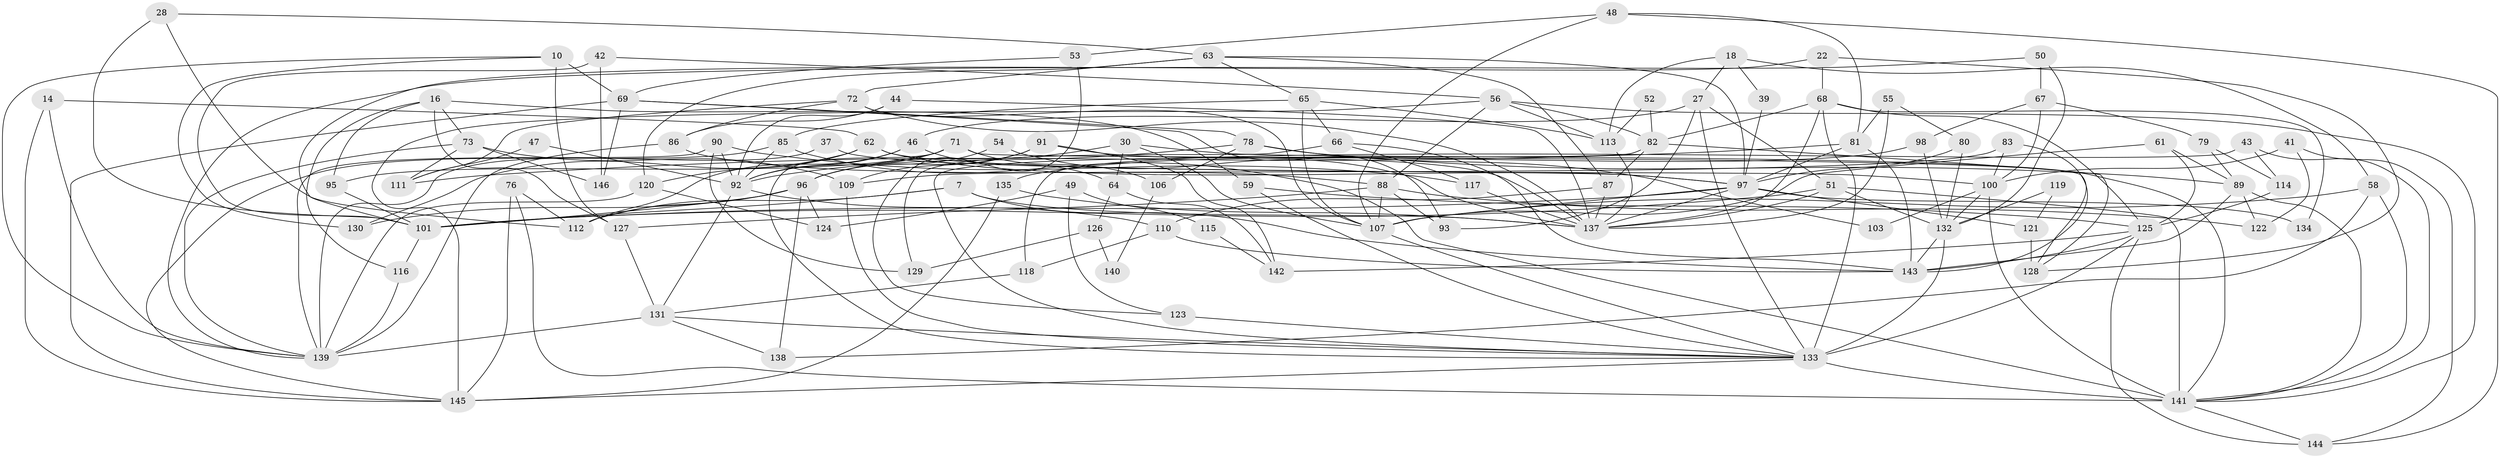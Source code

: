 // original degree distribution, {7: 0.03424657534246575, 2: 0.13013698630136986, 3: 0.2945205479452055, 4: 0.2876712328767123, 6: 0.136986301369863, 5: 0.0958904109589041, 8: 0.02054794520547945}
// Generated by graph-tools (version 1.1) at 2025/54/03/04/25 21:54:38]
// undirected, 102 vertices, 228 edges
graph export_dot {
graph [start="1"]
  node [color=gray90,style=filled];
  7;
  10 [super="+4"];
  14;
  16;
  18;
  22;
  27;
  28;
  30;
  37;
  39;
  41;
  42;
  43;
  44;
  46;
  47;
  48;
  49;
  50;
  51 [super="+40"];
  52;
  53;
  54;
  55;
  56;
  58;
  59;
  61;
  62;
  63;
  64;
  65 [super="+5"];
  66;
  67;
  68;
  69;
  71 [super="+32"];
  72;
  73 [super="+35"];
  76;
  78;
  79;
  80;
  81;
  82 [super="+75"];
  83;
  85;
  86;
  87;
  88;
  89 [super="+6+3"];
  90;
  91;
  92 [super="+15+11"];
  93;
  95;
  96 [super="+8+45"];
  97 [super="+21+57"];
  98;
  100 [super="+60"];
  101 [super="+24+38"];
  103;
  106;
  107 [super="+26"];
  109;
  110;
  111;
  112;
  113;
  114;
  115;
  116;
  117;
  118;
  119;
  120;
  121;
  122;
  123;
  124;
  125 [super="+104+105"];
  126;
  127;
  128 [super="+34"];
  129;
  130 [super="+23"];
  131 [super="+9+77"];
  132 [super="+20+70"];
  133 [super="+33+74+108"];
  134;
  135;
  137 [super="+25+136"];
  138;
  139 [super="+1"];
  140;
  141 [super="+84"];
  142;
  143 [super="+19"];
  144;
  145 [super="+29"];
  146;
  7 -- 112;
  7 -- 143;
  7 -- 101;
  7 -- 137;
  10 -- 130;
  10 -- 127 [weight=2];
  10 -- 139;
  10 -- 69;
  14 -- 145;
  14 -- 62;
  14 -- 139;
  16 -- 127;
  16 -- 59;
  16 -- 95;
  16 -- 116;
  16 -- 73;
  18 -- 27;
  18 -- 113;
  18 -- 39;
  18 -- 58;
  22 -- 68;
  22 -- 128;
  22 -- 101;
  27 -- 46;
  27 -- 93;
  27 -- 51;
  27 -- 133;
  28 -- 63;
  28 -- 101;
  28 -- 112;
  30 -- 64;
  30 -- 96;
  30 -- 107;
  30 -- 141;
  37 -- 97;
  37 -- 139;
  39 -- 97;
  41 -- 144;
  41 -- 100;
  41 -- 122;
  42 -- 56;
  42 -- 101;
  42 -- 146;
  43 -- 118;
  43 -- 114;
  43 -- 141;
  44 -- 137;
  44 -- 86;
  44 -- 92;
  46 -- 64;
  46 -- 112;
  46 -- 92;
  47 -- 111;
  47 -- 92;
  48 -- 53;
  48 -- 81;
  48 -- 144;
  48 -- 107;
  49 -- 123;
  49 -- 124;
  49 -- 115;
  50 -- 67;
  50 -- 139;
  50 -- 132;
  51 -- 101;
  51 -- 137;
  51 -- 132;
  51 -- 141;
  52 -- 82;
  52 -- 113;
  53 -- 69;
  53 -- 123;
  54 -- 96;
  54 -- 137;
  55 -- 80;
  55 -- 81;
  55 -- 137;
  56 -- 113;
  56 -- 82 [weight=2];
  56 -- 88;
  56 -- 141;
  56 -- 145 [weight=2];
  58 -- 107;
  58 -- 138;
  58 -- 141;
  59 -- 125;
  59 -- 133;
  61 -- 125;
  61 -- 89;
  61 -- 107;
  62 -- 100;
  62 -- 120;
  62 -- 130 [weight=2];
  62 -- 97;
  63 -- 87;
  63 -- 65;
  63 -- 72;
  63 -- 120;
  63 -- 97;
  64 -- 142;
  64 -- 126;
  65 -- 66;
  65 -- 113;
  65 -- 107;
  65 -- 85;
  66 -- 143;
  66 -- 117;
  66 -- 129;
  67 -- 79;
  67 -- 100;
  67 -- 98;
  68 -- 134;
  68 -- 82;
  68 -- 125;
  68 -- 137;
  68 -- 133 [weight=2];
  69 -- 78;
  69 -- 93;
  69 -- 146;
  69 -- 145;
  71 -- 92;
  71 -- 95;
  71 -- 106;
  71 -- 128;
  71 -- 133;
  72 -- 86;
  72 -- 107;
  72 -- 111;
  72 -- 137;
  73 -- 146;
  73 -- 139;
  73 -- 109;
  73 -- 111;
  76 -- 145;
  76 -- 112;
  76 -- 141;
  78 -- 92;
  78 -- 103;
  78 -- 106;
  78 -- 89;
  79 -- 89;
  79 -- 114;
  80 -- 97;
  80 -- 132;
  81 -- 111;
  81 -- 143;
  81 -- 97;
  82 -- 87;
  82 -- 128 [weight=2];
  82 -- 133;
  83 -- 109;
  83 -- 143;
  83 -- 100;
  85 -- 145;
  85 -- 141;
  85 -- 92;
  86 -- 88;
  86 -- 139;
  87 -- 110;
  87 -- 137;
  88 -- 93;
  88 -- 122;
  88 -- 127;
  88 -- 107;
  89 -- 122;
  89 -- 143;
  89 -- 141;
  90 -- 139;
  90 -- 117;
  90 -- 129;
  90 -- 92;
  91 -- 109;
  91 -- 142;
  91 -- 96;
  91 -- 137;
  92 -- 131;
  92 -- 110;
  95 -- 101;
  96 -- 138;
  96 -- 130;
  96 -- 112;
  96 -- 124;
  96 -- 101 [weight=2];
  97 -- 101;
  97 -- 134;
  97 -- 121;
  97 -- 137 [weight=2];
  97 -- 107;
  98 -- 132;
  98 -- 135;
  100 -- 141 [weight=2];
  100 -- 132;
  100 -- 103;
  101 -- 116;
  106 -- 140;
  107 -- 133;
  109 -- 133;
  110 -- 118;
  110 -- 143;
  113 -- 137;
  114 -- 125;
  115 -- 142;
  116 -- 139;
  117 -- 137;
  118 -- 131;
  119 -- 121;
  119 -- 132;
  120 -- 124;
  120 -- 139;
  121 -- 128;
  123 -- 133 [weight=2];
  125 -- 142;
  125 -- 143 [weight=3];
  125 -- 144;
  125 -- 133;
  126 -- 129;
  126 -- 140;
  127 -- 131;
  131 -- 138;
  131 -- 139 [weight=2];
  131 -- 133;
  132 -- 133 [weight=5];
  132 -- 143 [weight=3];
  133 -- 145;
  133 -- 141 [weight=2];
  135 -- 137;
  135 -- 145;
  141 -- 144;
}
